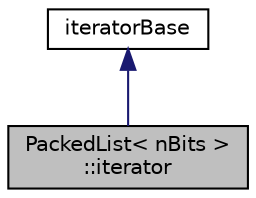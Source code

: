 digraph "PackedList&lt; nBits &gt;::iterator"
{
  bgcolor="transparent";
  edge [fontname="Helvetica",fontsize="10",labelfontname="Helvetica",labelfontsize="10"];
  node [fontname="Helvetica",fontsize="10",shape=record];
  Node1 [label="PackedList\< nBits \>\l::iterator",height=0.2,width=0.4,color="black", fillcolor="grey75", style="filled", fontcolor="black"];
  Node2 -> Node1 [dir="back",color="midnightblue",fontsize="10",style="solid",fontname="Helvetica"];
  Node2 [label="iteratorBase",height=0.2,width=0.4,color="black",URL="$a01212.html",tooltip="The iterator base for PackedList. "];
}
